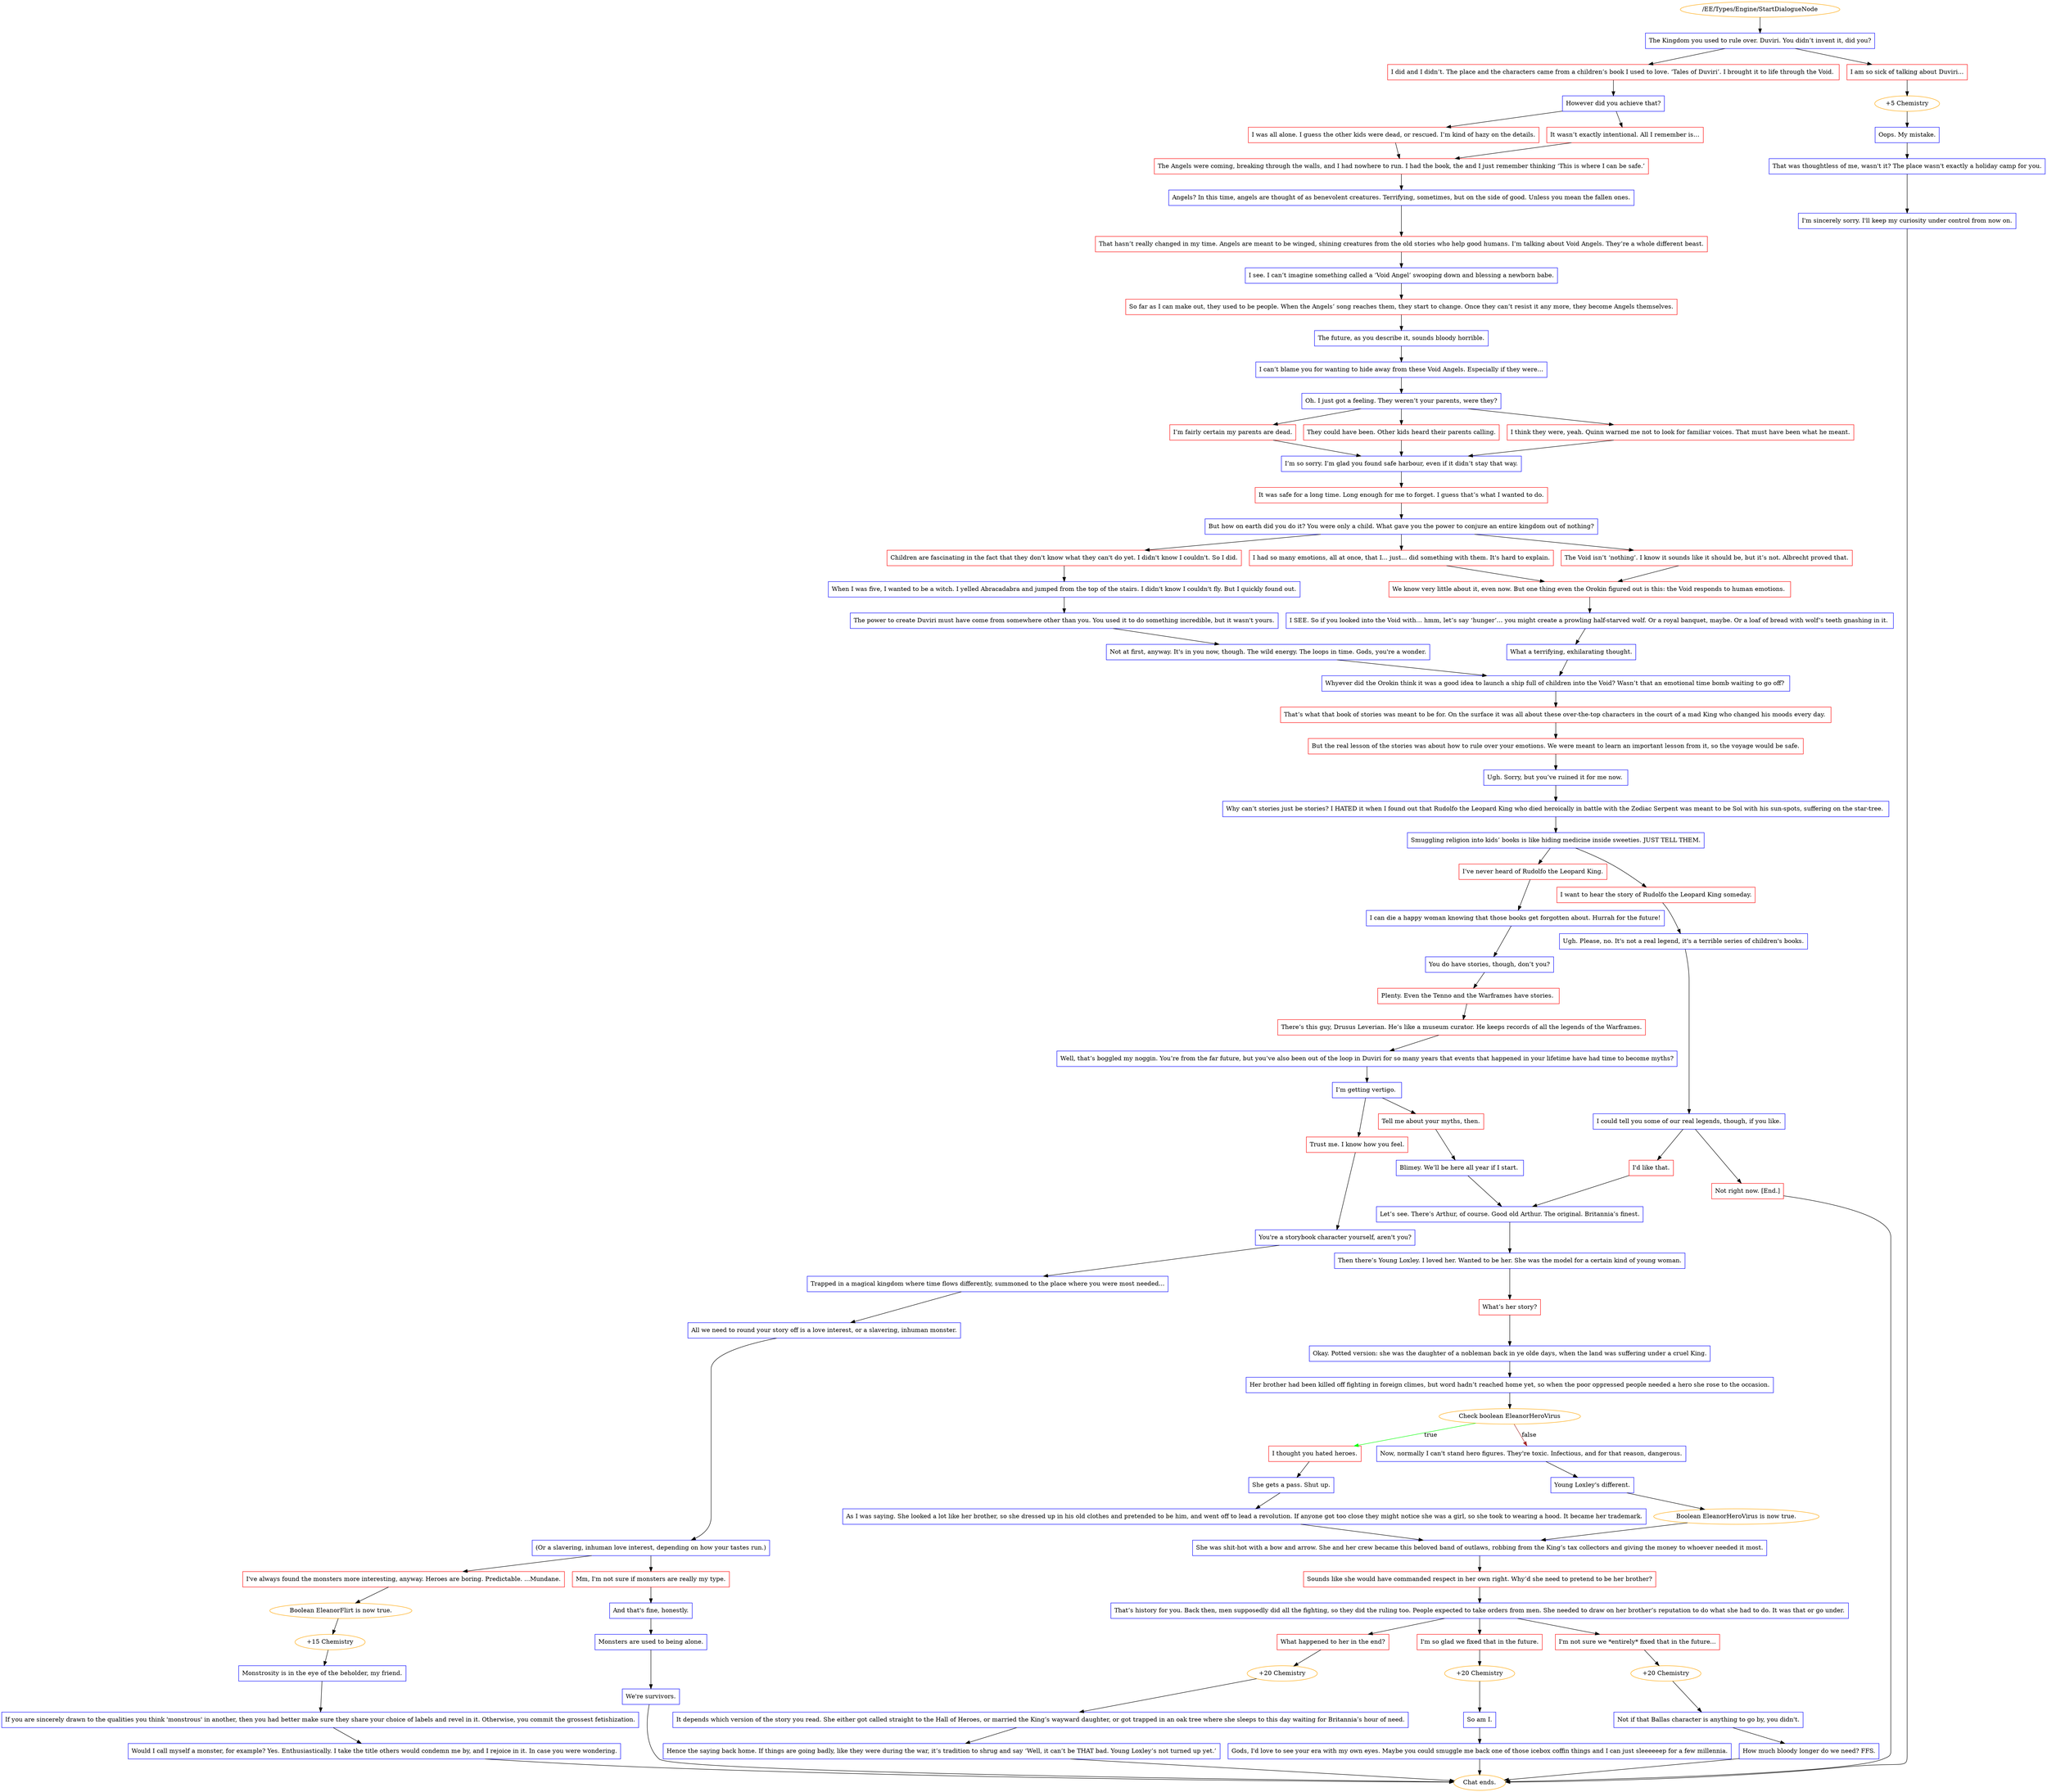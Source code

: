 digraph {
	1803 [label="/EE/Types/Engine/StartDialogueNode",color=orange];
		1803 -> 1804;
	1804 [label="The Kingdom you used to rule over. Duviri. You didn’t invent it, did you?",shape=box,color=blue];
		1804 -> 1805;
		1804 -> 1806;
	1805 [label="I did and I didn’t. The place and the characters came from a children’s book I used to love. ‘Tales of Duviri’. I brought it to life through the Void. ",shape=box,color=red];
		1805 -> 1807;
	1806 [label="I am so sick of talking about Duviri...",shape=box,color=red];
		1806 -> 1813;
	1807 [label="However did you achieve that?",shape=box,color=blue];
		1807 -> 1809;
		1807 -> 1810;
	1813 [label="+5 Chemistry",color=orange];
		1813 -> 1808;
	1809 [label="I was all alone. I guess the other kids were dead, or rescued. I’m kind of hazy on the details.",shape=box,color=red];
		1809 -> 1811;
	1810 [label="It wasn’t exactly intentional. All I remember is…",shape=box,color=red];
		1810 -> 1811;
	1808 [label="Oops. My mistake.",shape=box,color=blue];
		1808 -> 1814;
	1811 [label="The Angels were coming, breaking through the walls, and I had nowhere to run. I had the book, the and I just remember thinking ‘This is where I can be safe.’",shape=box,color=red];
		1811 -> 1812;
	1814 [label="That was thoughtless of me, wasn't it? The place wasn't exactly a holiday camp for you.",shape=box,color=blue];
		1814 -> 1815;
	1812 [label="Angels? In this time, angels are thought of as benevolent creatures. Terrifying, sometimes, but on the side of good. Unless you mean the fallen ones.",shape=box,color=blue];
		1812 -> 1817;
	1815 [label="I'm sincerely sorry. I'll keep my curiosity under control from now on.",shape=box,color=blue];
		1815 -> "Chat ends.";
	1817 [label="That hasn’t really changed in my time. Angels are meant to be winged, shining creatures from the old stories who help good humans. I’m talking about Void Angels. They’re a whole different beast.",shape=box,color=red];
		1817 -> 1818;
	"Chat ends." [color=orange];
	1818 [label="I see. I can’t imagine something called a ‘Void Angel’ swooping down and blessing a newborn babe.",shape=box,color=blue];
		1818 -> 1819;
	1819 [label="So far as I can make out, they used to be people. When the Angels’ song reaches them, they start to change. Once they can’t resist it any more, they become Angels themselves.",shape=box,color=red];
		1819 -> 1820;
	1820 [label="The future, as you describe it, sounds bloody horrible.",shape=box,color=blue];
		1820 -> 1821;
	1821 [label="I can’t blame you for wanting to hide away from these Void Angels. Especially if they were…",shape=box,color=blue];
		1821 -> 1822;
	1822 [label="Oh. I just got a feeling. They weren’t your parents, were they?",shape=box,color=blue];
		1822 -> 1823;
		1822 -> 1824;
		1822 -> 1825;
	1823 [label="I’m fairly certain my parents are dead.",shape=box,color=red];
		1823 -> 1826;
	1824 [label="They could have been. Other kids heard their parents calling.",shape=box,color=red];
		1824 -> 1826;
	1825 [label="I think they were, yeah. Quinn warned me not to look for familiar voices. That must have been what he meant.",shape=box,color=red];
		1825 -> 1826;
	1826 [label="I’m so sorry. I’m glad you found safe harbour, even if it didn’t stay that way.",shape=box,color=blue];
		1826 -> 1827;
	1827 [label="It was safe for a long time. Long enough for me to forget. I guess that’s what I wanted to do.",shape=box,color=red];
		1827 -> 1828;
	1828 [label="But how on earth did you do it? You were only a child. What gave you the power to conjure an entire kingdom out of nothing?",shape=box,color=blue];
		1828 -> 1829;
		1828 -> 1830;
		1828 -> 1831;
	1829 [label="Children are fascinating in the fact that they don't know what they can't do yet. I didn't know I couldn't. So I did.",shape=box,color=red];
		1829 -> 1833;
	1830 [label="I had so many emotions, all at once, that I... just... did something with them. It's hard to explain.",shape=box,color=red];
		1830 -> 1832;
	1831 [label="The Void isn’t ‘nothing’. I know it sounds like it should be, but it’s not. Albrecht proved that.",shape=box,color=red];
		1831 -> 1832;
	1833 [label="When I was five, I wanted to be a witch. I yelled Abracadabra and jumped from the top of the stairs. I didn't know I couldn't fly. But I quickly found out.",shape=box,color=blue];
		1833 -> 1834;
	1832 [label="We know very little about it, even now. But one thing even the Orokin figured out is this: the Void responds to human emotions. ",shape=box,color=red];
		1832 -> 1836;
	1834 [label="The power to create Duviri must have come from somewhere other than you. You used it to do something incredible, but it wasn't yours.",shape=box,color=blue];
		1834 -> 1835;
	1836 [label="I SEE. So if you looked into the Void with… hmm, let’s say ‘hunger’… you might create a prowling half-starved wolf. Or a royal banquet, maybe. Or a loaf of bread with wolf’s teeth gnashing in it. ",shape=box,color=blue];
		1836 -> 1837;
	1835 [label="Not at first, anyway. It's in you now, though. The wild energy. The loops in time. Gods, you're a wonder.",shape=box,color=blue];
		1835 -> 1838;
	1837 [label="What a terrifying, exhilarating thought.",shape=box,color=blue];
		1837 -> 1838;
	1838 [label="Whyever did the Orokin think it was a good idea to launch a ship full of children into the Void? Wasn’t that an emotional time bomb waiting to go off? ",shape=box,color=blue];
		1838 -> 1839;
	1839 [label="That’s what that book of stories was meant to be for. On the surface it was all about these over-the-top characters in the court of a mad King who changed his moods every day. ",shape=box,color=red];
		1839 -> 1840;
	1840 [label="But the real lesson of the stories was about how to rule over your emotions. We were meant to learn an important lesson from it, so the voyage would be safe.",shape=box,color=red];
		1840 -> 1841;
	1841 [label="Ugh. Sorry, but you’ve ruined it for me now. ",shape=box,color=blue];
		1841 -> 1842;
	1842 [label="Why can’t stories just be stories? I HATED it when I found out that Rudolfo the Leopard King who died heroically in battle with the Zodiac Serpent was meant to be Sol with his sun-spots, suffering on the star-tree. ",shape=box,color=blue];
		1842 -> 1843;
	1843 [label="Smuggling religion into kids’ books is like hiding medicine inside sweeties. JUST TELL THEM.",shape=box,color=blue];
		1843 -> 1844;
		1843 -> 1845;
	1844 [label="I’ve never heard of Rudolfo the Leopard King.",shape=box,color=red];
		1844 -> 1846;
	1845 [label="I want to hear the story of Rudolfo the Leopard King someday.",shape=box,color=red];
		1845 -> 1847;
	1846 [label="I can die a happy woman knowing that those books get forgotten about. Hurrah for the future!",shape=box,color=blue];
		1846 -> 1848;
	1847 [label="Ugh. Please, no. It's not a real legend, it's a terrible series of children's books.",shape=box,color=blue];
		1847 -> 1849;
	1848 [label="You do have stories, though, don’t you?",shape=box,color=blue];
		1848 -> 1850;
	1849 [label="I could tell you some of our real legends, though, if you like.",shape=box,color=blue];
		1849 -> 1851;
		1849 -> 1852;
	1850 [label="Plenty. Even the Tenno and the Warframes have stories. ",shape=box,color=red];
		1850 -> 1854;
	1851 [label="I'd like that.",shape=box,color=red];
		1851 -> 1861;
	1852 [label="Not right now. [End.]",shape=box,color=red];
		1852 -> "Chat ends.";
	1854 [label="There’s this guy, Drusus Leverian. He’s like a museum curator. He keeps records of all the legends of the Warframes.",shape=box,color=red];
		1854 -> 1855;
	1861 [label="Let’s see. There’s Arthur, of course. Good old Arthur. The original. Britannia’s finest.",shape=box,color=blue];
		1861 -> 1863;
	"Chat ends." [color=orange];
	1855 [label="Well, that’s boggled my noggin. You’re from the far future, but you’ve also been out of the loop in Duviri for so many years that events that happened in your lifetime have had time to become myths?",shape=box,color=blue];
		1855 -> 1856;
	1863 [label="Then there’s Young Loxley. I loved her. Wanted to be her. She was the model for a certain kind of young woman.",shape=box,color=blue];
		1863 -> 1866;
	1856 [label="I’m getting vertigo. ",shape=box,color=blue];
		1856 -> 1857;
		1856 -> 1858;
	1866 [label="What’s her story?",shape=box,color=red];
		1866 -> 1867;
	1857 [label="Trust me. I know how you feel.",shape=box,color=red];
		1857 -> 1859;
	1858 [label="Tell me about your myths, then.",shape=box,color=red];
		1858 -> 1860;
	1867 [label="Okay. Potted version: she was the daughter of a nobleman back in ye olde days, when the land was suffering under a cruel King.",shape=box,color=blue];
		1867 -> 1868;
	1859 [label="You're a storybook character yourself, aren't you?",shape=box,color=blue];
		1859 -> 1862;
	1860 [label="Blimey. We’ll be here all year if I start. ",shape=box,color=blue];
		1860 -> 1861;
	1868 [label="Her brother had been killed off fighting in foreign climes, but word hadn’t reached home yet, so when the poor oppressed people needed a hero she rose to the occasion.",shape=box,color=blue];
		1868 -> 1881;
	1862 [label="Trapped in a magical kingdom where time flows differently, summoned to the place where you were most needed...",shape=box,color=blue];
		1862 -> 1864;
	1881 [label="Check boolean EleanorHeroVirus",color=orange];
		1881 -> 1882 [label=true,color=green];
		1881 -> 1883 [label=false,color=brown];
	1864 [label="All we need to round your story off is a love interest, or a slavering, inhuman monster.",shape=box,color=blue];
		1864 -> 1865;
	1882 [label="I thought you hated heroes.",shape=box,color=red];
		1882 -> 1885;
	1883 [label="Now, normally I can't stand hero figures. They're toxic. Infectious, and for that reason, dangerous.",shape=box,color=blue];
		1883 -> 1884;
	1865 [label="(Or a slavering, inhuman love interest, depending on how your tastes run.)",shape=box,color=blue];
		1865 -> 1869;
		1865 -> 1870;
	1885 [label="She gets a pass. Shut up.",shape=box,color=blue];
		1885 -> 1886;
	1884 [label="Young Loxley's different.",shape=box,color=blue];
		1884 -> 1887;
	1869 [label="I've always found the monsters more interesting, anyway. Heroes are boring. Predictable. ...Mundane.",shape=box,color=red];
		1869 -> 1872;
	1870 [label="Mm, I'm not sure if monsters are really my type.",shape=box,color=red];
		1870 -> 1871;
	1886 [label="As I was saying. She looked a lot like her brother, so she dressed up in his old clothes and pretended to be him, and went off to lead a revolution. If anyone got too close they might notice she was a girl, so she took to wearing a hood. It became her trademark.",shape=box,color=blue];
		1886 -> 1888;
	1887 [label="Boolean EleanorHeroVirus is now true.",color=orange];
		1887 -> 1888;
	1872 [label="Boolean EleanorFlirt is now true.",color=orange];
		1872 -> 1873;
	1871 [label="And that's fine, honestly.",shape=box,color=blue];
		1871 -> 1878;
	1888 [label="She was shit-hot with a bow and arrow. She and her crew became this beloved band of outlaws, robbing from the King’s tax collectors and giving the money to whoever needed it most.",shape=box,color=blue];
		1888 -> 1889;
	1873 [label="+15 Chemistry",color=orange];
		1873 -> 1874;
	1878 [label="Monsters are used to being alone.",shape=box,color=blue];
		1878 -> 1879;
	1889 [label="Sounds like she would have commanded respect in her own right. Why’d she need to pretend to be her brother?",shape=box,color=red];
		1889 -> 1890;
	1874 [label="Monstrosity is in the eye of the beholder, my friend.",shape=box,color=blue];
		1874 -> 1875;
	1879 [label="We're survivors.",shape=box,color=blue];
		1879 -> "Chat ends.";
	1890 [label="That’s history for you. Back then, men supposedly did all the fighting, so they did the ruling too. People expected to take orders from men. She needed to draw on her brother’s reputation to do what she had to do. It was that or go under.",shape=box,color=blue];
		1890 -> 1892;
		1890 -> 1891;
		1890 -> 1893;
	1875 [label="If you are sincerely drawn to the qualities you think 'monstrous' in another, then you had better make sure they share your choice of labels and revel in it. Otherwise, you commit the grossest fetishization.",shape=box,color=blue];
		1875 -> 1876;
	"Chat ends." [color=orange];
	1892 [label="What happened to her in the end?",shape=box,color=red];
		1892 -> 1895;
	1891 [label="I'm so glad we fixed that in the future.",shape=box,color=red];
		1891 -> 1894;
	1893 [label="I'm not sure we *entirely* fixed that in the future...",shape=box,color=red];
		1893 -> 1896;
	1876 [label="Would I call myself a monster, for example? Yes. Enthusiastically. I take the title others would condemn me by, and I rejoice in it. In case you were wondering.",shape=box,color=blue];
		1876 -> "Chat ends.";
	1895 [label="+20 Chemistry",color=orange];
		1895 -> 1898;
	1894 [label="+20 Chemistry",color=orange];
		1894 -> 1897;
	1896 [label="+20 Chemistry",color=orange];
		1896 -> 1899;
	"Chat ends." [color=orange];
	1898 [label="It depends which version of the story you read. She either got called straight to the Hall of Heroes, or married the King’s wayward daughter, or got trapped in an oak tree where she sleeps to this day waiting for Britannia’s hour of need.",shape=box,color=blue];
		1898 -> 1901;
	1897 [label="So am I.",shape=box,color=blue];
		1897 -> 1900;
	1899 [label="Not if that Ballas character is anything to go by, you didn't.",shape=box,color=blue];
		1899 -> 1902;
	1901 [label="Hence the saying back home. If things are going badly, like they were during the war, it’s tradition to shrug and say ‘Well, it can’t be THAT bad. Young Loxley’s not turned up yet.’",shape=box,color=blue];
		1901 -> "Chat ends.";
	1900 [label="Gods, I'd love to see your era with my own eyes. Maybe you could smuggle me back one of those icebox coffin things and I can just sleeeeeep for a few millennia.",shape=box,color=blue];
		1900 -> "Chat ends.";
	1902 [label="How much bloody longer do we need? FFS.",shape=box,color=blue];
		1902 -> "Chat ends.";
	"Chat ends." [color=orange];
	"Chat ends." [color=orange];
	"Chat ends." [color=orange];
}